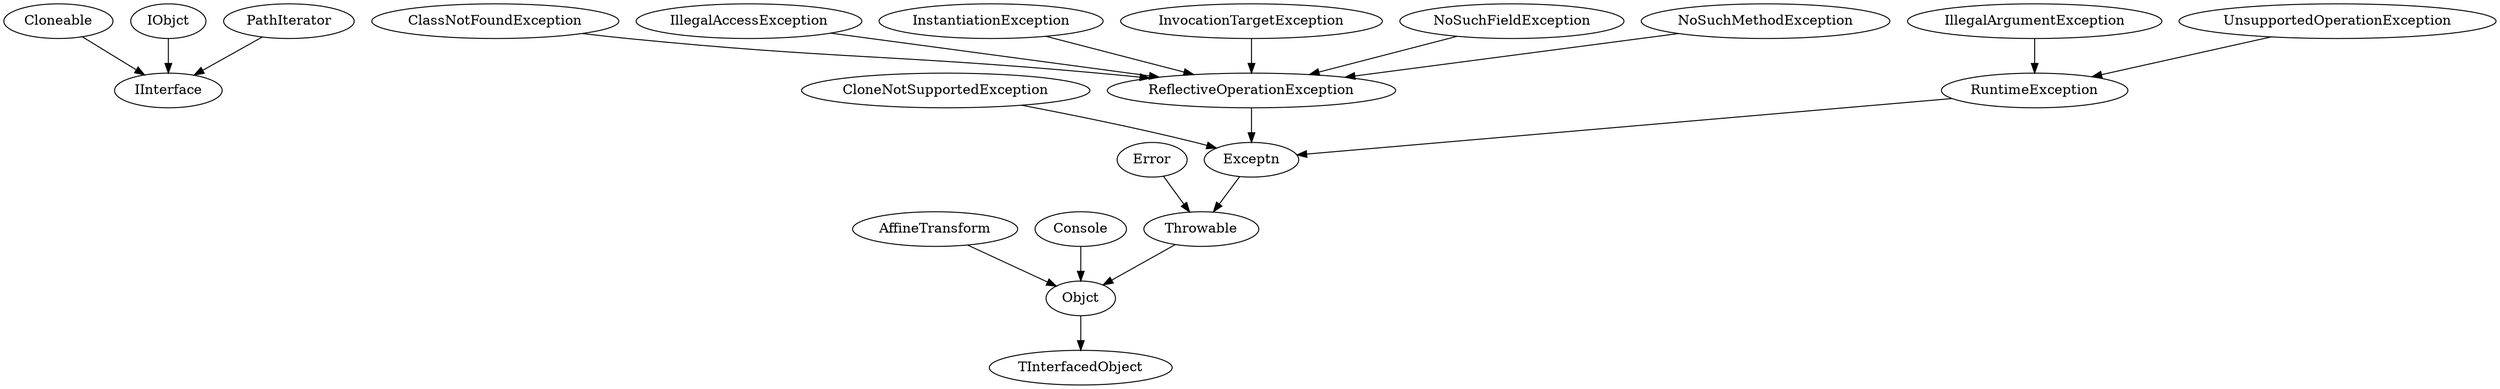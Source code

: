 DiGraph Classes {
  "Cloneable" -> "IInterface"
  "Cloneable" [href="github.coelhole.newpascal.base.Cloneable.html"]
  "IObjct" -> "IInterface"
  "IObjct" [href="github.coelhole.newpascal.base.IObjct.html"]
  "PathIterator" -> "IInterface"
  "PathIterator" [href="github.coelhole.newpascal.awt.geom.PathIterator.html"]
  "Objct" -> "TInterfacedObject"
  "Objct" [href="github.coelhole.newpascal.base.Objct.html"]
  "AffineTransform" -> "Objct"
  "AffineTransform" [href="github.coelhole.newpascal.awt.geom.AffineTransform.html"]
  "Console" -> "Objct"
  "Console" [href="github.coelhole.newpascal.io.Console.Console.html"]
  "Throwable" -> "Objct"
  "Throwable" [href="github.coelhole.newpascal.base.Throwable.html"]
  "Error" -> "Throwable"
  "Error" [href="github.coelhole.newpascal.base.Error.html"]
  "Exceptn" -> "Throwable"
  "Exceptn" [href="github.coelhole.newpascal.base.Exceptn.html"]
  "CloneNotSupportedException" -> "Exceptn"
  "CloneNotSupportedException" [href="github.coelhole.newpascal.base.CloneNotSupportedException.html"]
  "ReflectiveOperationException" -> "Exceptn"
  "ReflectiveOperationException" [href="github.coelhole.newpascal.base.ReflectiveOperationException.html"]
  "ClassNotFoundException" -> "ReflectiveOperationException"
  "ClassNotFoundException" [href="github.coelhole.newpascal.base.ClassNotFoundException.html"]
  "IllegalAccessException" -> "ReflectiveOperationException"
  "IllegalAccessException" [href="github.coelhole.newpascal.base.IllegalAccessException.html"]
  "InstantiationException" -> "ReflectiveOperationException"
  "InstantiationException" [href="github.coelhole.newpascal.base.InstantiationException.html"]
  "InvocationTargetException" -> "ReflectiveOperationException"
  "InvocationTargetException" [href="github.coelhole.newpascal.base.InvocationTargetException.html"]
  "NoSuchFieldException" -> "ReflectiveOperationException"
  "NoSuchFieldException" [href="github.coelhole.newpascal.base.NoSuchFieldException.html"]
  "NoSuchMethodException" -> "ReflectiveOperationException"
  "NoSuchMethodException" [href="github.coelhole.newpascal.base.NoSuchMethodException.html"]
  "RuntimeException" -> "Exceptn"
  "RuntimeException" [href="github.coelhole.newpascal.base.RuntimeException.html"]
  "IllegalArgumentException" -> "RuntimeException"
  "IllegalArgumentException" [href="github.coelhole.newpascal.base.IllegalArgumentException.html"]
  "UnsupportedOperationException" -> "RuntimeException"
  "UnsupportedOperationException" [href="github.coelhole.newpascal.base.UnsupportedOperationException.html"]
}
